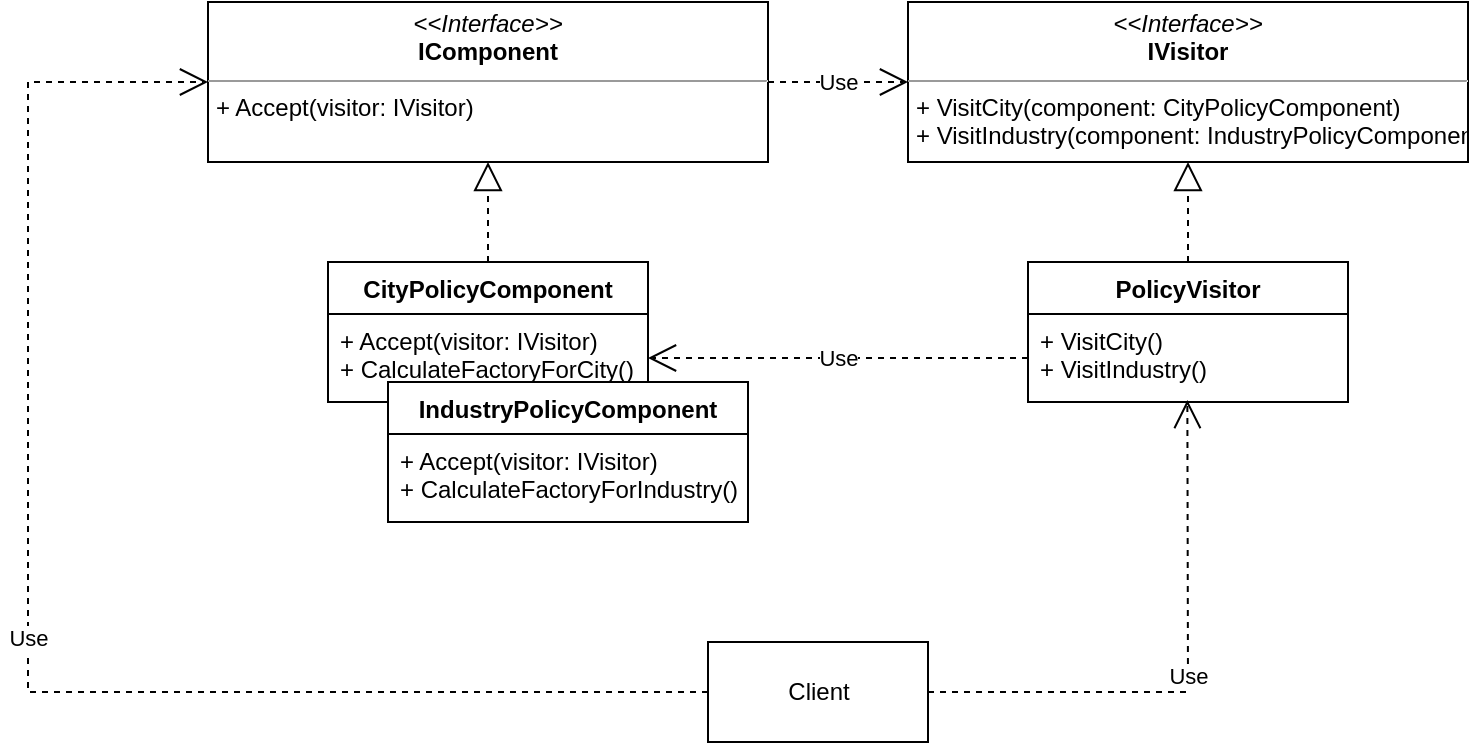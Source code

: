 <mxfile version="20.8.5" type="device"><diagram id="JxBcXcXqZFrGGewhiggc" name="Page-1"><mxGraphModel dx="794" dy="1129" grid="1" gridSize="10" guides="1" tooltips="1" connect="1" arrows="1" fold="1" page="1" pageScale="1" pageWidth="827" pageHeight="1169" math="0" shadow="0"><root><mxCell id="0"/><mxCell id="1" parent="0"/><mxCell id="KvsL6Er8TIpuPn_lDx0n-1" value="&lt;p style=&quot;margin:0px;margin-top:4px;text-align:center;&quot;&gt;&lt;i&gt;&amp;lt;&amp;lt;Interface&amp;gt;&amp;gt;&lt;/i&gt;&lt;br&gt;&lt;b&gt;IVisitor&lt;/b&gt;&lt;/p&gt;&lt;hr size=&quot;1&quot;&gt;&lt;p style=&quot;margin:0px;margin-left:4px;&quot;&gt;&lt;/p&gt;&lt;p style=&quot;margin:0px;margin-left:4px;&quot;&gt;+ VisitCity(component: CityPolicyComponent)&lt;/p&gt;&lt;p style=&quot;margin:0px;margin-left:4px;&quot;&gt;+ VisitIndustry(component: IndustryPolicyComponent)&lt;/p&gt;" style="verticalAlign=top;align=left;overflow=fill;fontSize=12;fontFamily=Helvetica;html=1;" vertex="1" parent="1"><mxGeometry x="520" y="80" width="280" height="80" as="geometry"/></mxCell><mxCell id="KvsL6Er8TIpuPn_lDx0n-2" value="&lt;p style=&quot;margin:0px;margin-top:4px;text-align:center;&quot;&gt;&lt;i&gt;&amp;lt;&amp;lt;Interface&amp;gt;&amp;gt;&lt;/i&gt;&lt;br&gt;&lt;b&gt;IComponent&lt;/b&gt;&lt;/p&gt;&lt;hr size=&quot;1&quot;&gt;&lt;p style=&quot;margin:0px;margin-left:4px;&quot;&gt;&lt;/p&gt;&lt;p style=&quot;margin:0px;margin-left:4px;&quot;&gt;+ Accept(visitor: IVisitor)&lt;/p&gt;" style="verticalAlign=top;align=left;overflow=fill;fontSize=12;fontFamily=Helvetica;html=1;" vertex="1" parent="1"><mxGeometry x="170" y="80" width="280" height="80" as="geometry"/></mxCell><mxCell id="KvsL6Er8TIpuPn_lDx0n-7" value="CityPolicyComponent" style="swimlane;fontStyle=1;align=center;verticalAlign=top;childLayout=stackLayout;horizontal=1;startSize=26;horizontalStack=0;resizeParent=1;resizeParentMax=0;resizeLast=0;collapsible=1;marginBottom=0;" vertex="1" parent="1"><mxGeometry x="230" y="210" width="160" height="70" as="geometry"/></mxCell><mxCell id="KvsL6Er8TIpuPn_lDx0n-10" value="+ Accept(visitor: IVisitor)&#10;+ CalculateFactoryForCity()" style="text;strokeColor=none;fillColor=none;align=left;verticalAlign=top;spacingLeft=4;spacingRight=4;overflow=hidden;rotatable=0;points=[[0,0.5],[1,0.5]];portConstraint=eastwest;" vertex="1" parent="KvsL6Er8TIpuPn_lDx0n-7"><mxGeometry y="26" width="160" height="44" as="geometry"/></mxCell><mxCell id="KvsL6Er8TIpuPn_lDx0n-11" value="IndustryPolicyComponent" style="swimlane;fontStyle=1;align=center;verticalAlign=top;childLayout=stackLayout;horizontal=1;startSize=26;horizontalStack=0;resizeParent=1;resizeParentMax=0;resizeLast=0;collapsible=1;marginBottom=0;" vertex="1" parent="1"><mxGeometry x="260" y="270" width="180" height="70" as="geometry"/></mxCell><mxCell id="KvsL6Er8TIpuPn_lDx0n-12" value="+ Accept(visitor: IVisitor)&#10;+ CalculateFactoryForIndustry()" style="text;strokeColor=none;fillColor=none;align=left;verticalAlign=top;spacingLeft=4;spacingRight=4;overflow=hidden;rotatable=0;points=[[0,0.5],[1,0.5]];portConstraint=eastwest;" vertex="1" parent="KvsL6Er8TIpuPn_lDx0n-11"><mxGeometry y="26" width="180" height="44" as="geometry"/></mxCell><mxCell id="KvsL6Er8TIpuPn_lDx0n-14" value="" style="endArrow=block;dashed=1;endFill=0;endSize=12;html=1;rounded=0;entryX=0.5;entryY=1;entryDx=0;entryDy=0;exitX=0.5;exitY=0;exitDx=0;exitDy=0;" edge="1" parent="1" source="KvsL6Er8TIpuPn_lDx0n-7" target="KvsL6Er8TIpuPn_lDx0n-2"><mxGeometry width="160" relative="1" as="geometry"><mxPoint x="330" y="200" as="sourcePoint"/><mxPoint x="460" y="580" as="targetPoint"/></mxGeometry></mxCell><mxCell id="KvsL6Er8TIpuPn_lDx0n-15" value="PolicyVisitor" style="swimlane;fontStyle=1;align=center;verticalAlign=top;childLayout=stackLayout;horizontal=1;startSize=26;horizontalStack=0;resizeParent=1;resizeParentMax=0;resizeLast=0;collapsible=1;marginBottom=0;" vertex="1" parent="1"><mxGeometry x="580" y="210" width="160" height="70" as="geometry"/></mxCell><mxCell id="KvsL6Er8TIpuPn_lDx0n-16" value="+ VisitCity()&#10;+ VisitIndustry()" style="text;strokeColor=none;fillColor=none;align=left;verticalAlign=top;spacingLeft=4;spacingRight=4;overflow=hidden;rotatable=0;points=[[0,0.5],[1,0.5]];portConstraint=eastwest;" vertex="1" parent="KvsL6Er8TIpuPn_lDx0n-15"><mxGeometry y="26" width="160" height="44" as="geometry"/></mxCell><mxCell id="KvsL6Er8TIpuPn_lDx0n-18" value="" style="endArrow=block;dashed=1;endFill=0;endSize=12;html=1;rounded=0;entryX=0.5;entryY=1;entryDx=0;entryDy=0;exitX=0.5;exitY=0;exitDx=0;exitDy=0;" edge="1" parent="1" source="KvsL6Er8TIpuPn_lDx0n-15" target="KvsL6Er8TIpuPn_lDx0n-1"><mxGeometry width="160" relative="1" as="geometry"><mxPoint x="330" y="580" as="sourcePoint"/><mxPoint x="490" y="580" as="targetPoint"/></mxGeometry></mxCell><mxCell id="KvsL6Er8TIpuPn_lDx0n-19" value="Use" style="endArrow=open;endSize=12;dashed=1;html=1;rounded=0;exitX=0;exitY=0.5;exitDx=0;exitDy=0;entryX=1;entryY=0.5;entryDx=0;entryDy=0;" edge="1" parent="1" source="KvsL6Er8TIpuPn_lDx0n-16" target="KvsL6Er8TIpuPn_lDx0n-10"><mxGeometry width="160" relative="1" as="geometry"><mxPoint x="330" y="580" as="sourcePoint"/><mxPoint x="490" y="580" as="targetPoint"/></mxGeometry></mxCell><mxCell id="KvsL6Er8TIpuPn_lDx0n-20" value="Use" style="endArrow=open;endSize=12;dashed=1;html=1;rounded=0;entryX=0;entryY=0.5;entryDx=0;entryDy=0;exitX=1;exitY=0.5;exitDx=0;exitDy=0;" edge="1" parent="1" source="KvsL6Er8TIpuPn_lDx0n-2" target="KvsL6Er8TIpuPn_lDx0n-1"><mxGeometry width="160" relative="1" as="geometry"><mxPoint x="330" y="580" as="sourcePoint"/><mxPoint x="490" y="580" as="targetPoint"/></mxGeometry></mxCell><mxCell id="KvsL6Er8TIpuPn_lDx0n-21" value="Client" style="html=1;" vertex="1" parent="1"><mxGeometry x="420" y="400" width="110" height="50" as="geometry"/></mxCell><mxCell id="KvsL6Er8TIpuPn_lDx0n-22" value="Use" style="endArrow=open;endSize=12;dashed=1;html=1;rounded=0;exitX=0;exitY=0.5;exitDx=0;exitDy=0;entryX=0;entryY=0.5;entryDx=0;entryDy=0;" edge="1" parent="1" source="KvsL6Er8TIpuPn_lDx0n-21" target="KvsL6Er8TIpuPn_lDx0n-2"><mxGeometry width="160" relative="1" as="geometry"><mxPoint x="330" y="580" as="sourcePoint"/><mxPoint x="490" y="580" as="targetPoint"/><Array as="points"><mxPoint x="80" y="425"/><mxPoint x="80" y="120"/></Array></mxGeometry></mxCell><mxCell id="KvsL6Er8TIpuPn_lDx0n-23" value="Use" style="endArrow=open;endSize=12;dashed=1;html=1;rounded=0;entryX=0.498;entryY=0.977;entryDx=0;entryDy=0;entryPerimeter=0;exitX=1;exitY=0.5;exitDx=0;exitDy=0;" edge="1" parent="1" source="KvsL6Er8TIpuPn_lDx0n-21" target="KvsL6Er8TIpuPn_lDx0n-16"><mxGeometry width="160" relative="1" as="geometry"><mxPoint x="330" y="580" as="sourcePoint"/><mxPoint x="650" y="310" as="targetPoint"/><Array as="points"><mxPoint x="660" y="425"/></Array></mxGeometry></mxCell></root></mxGraphModel></diagram></mxfile>